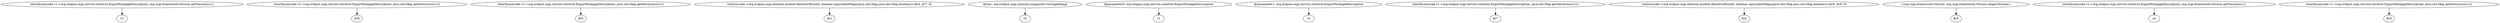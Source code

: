 digraph g {
0[label="interfaceinvoke r1.<org.eclipse.osgi.service.resolver.ExportPackageDescription: org.osgi.framework.Version getVersion()>()"]
1[label="r3"]
0->1[label=""]
2[label="interfaceinvoke r2.<org.eclipse.osgi.service.resolver.ExportPackageDescription: java.util.Map getDirectives()>()"]
3[label="$r8"]
2->3[label=""]
4[label="interfaceinvoke r2.<org.eclipse.osgi.service.resolver.ExportPackageDescription: java.util.Map getAttributes()>()"]
5[label="$r6"]
4->5[label=""]
6[label="staticinvoke <org.eclipse.osgi.internal.module.ResolverBundle: boolean equivalentMaps(java.util.Map,java.util.Map,boolean)>($r6, $r7, 0)"]
7[label="$z1"]
6->7[label=""]
8[label="@this: org.eclipse.osgi.internal.composite.SurrogateImpl"]
9[label="r0"]
8->9[label=""]
10[label="@parameter0: org.eclipse.osgi.service.resolver.ExportPackageDescription"]
11[label="r1"]
10->11[label=""]
12[label="@parameter1: org.eclipse.osgi.service.resolver.ExportPackageDescription"]
13[label="r2"]
12->13[label=""]
14[label="interfaceinvoke r1.<org.eclipse.osgi.service.resolver.ExportPackageDescription: java.util.Map getAttributes()>()"]
15[label="$r7"]
14->15[label=""]
16[label="staticinvoke <org.eclipse.osgi.internal.module.ResolverBundle: boolean equivalentMaps(java.util.Map,java.util.Map,boolean)>($r8, $r9, 0)"]
17[label="$z2"]
16->17[label=""]
18[label="<org.osgi.framework.Version: org.osgi.framework.Version emptyVersion>"]
19[label="$r5"]
18->19[label=""]
20[label="interfaceinvoke r2.<org.eclipse.osgi.service.resolver.ExportPackageDescription: org.osgi.framework.Version getVersion()>()"]
21[label="r4"]
20->21[label=""]
22[label="interfaceinvoke r1.<org.eclipse.osgi.service.resolver.ExportPackageDescription: java.util.Map getDirectives()>()"]
23[label="$r9"]
22->23[label=""]
}